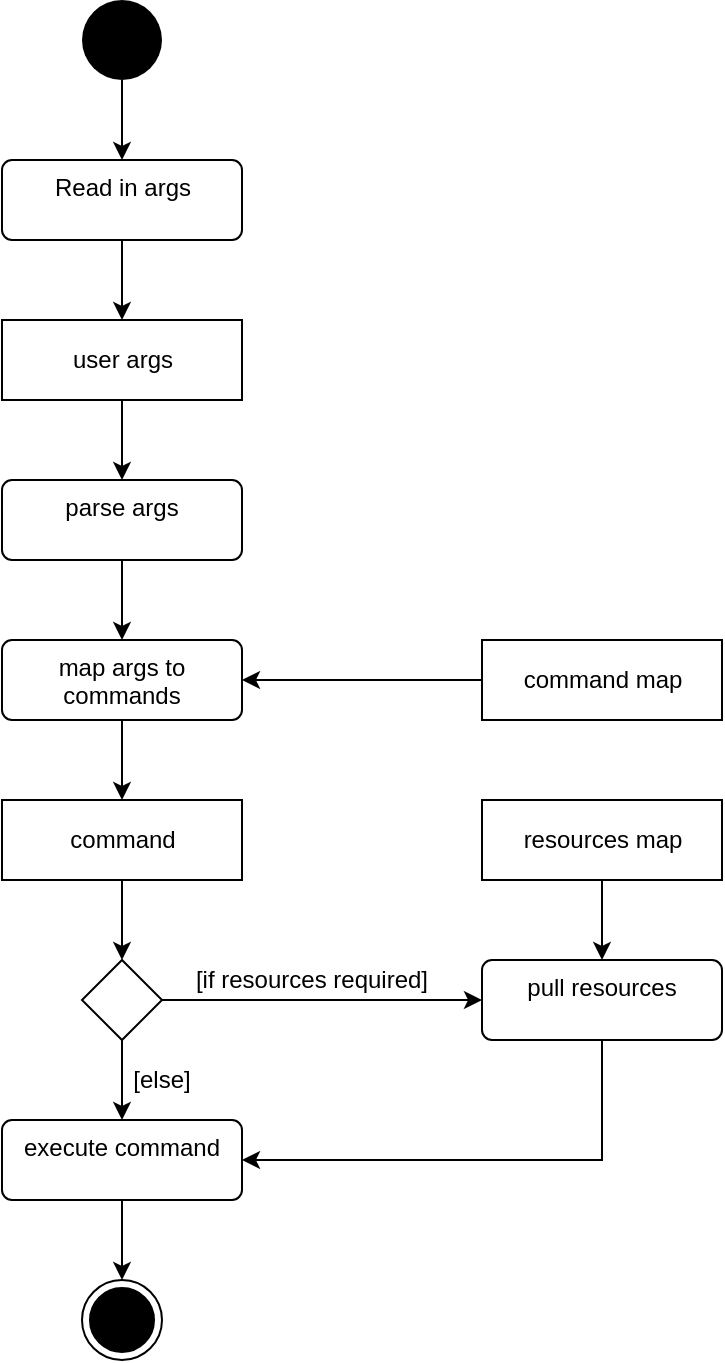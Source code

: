 <mxfile version="13.10.0" type="device"><diagram id="F_71wd3Y5R8NQwF1FRAh" name="Page-1"><mxGraphModel dx="1422" dy="763" grid="1" gridSize="10" guides="1" tooltips="1" connect="1" arrows="1" fold="1" page="1" pageScale="1" pageWidth="850" pageHeight="1100" math="0" shadow="0"><root><mxCell id="0"/><mxCell id="1" parent="0"/><mxCell id="qLeRQ0rmSu1AlfA-Dty9-11" style="edgeStyle=orthogonalEdgeStyle;rounded=0;orthogonalLoop=1;jettySize=auto;html=1;exitX=0.5;exitY=1;exitDx=0;exitDy=0;entryX=0.5;entryY=0;entryDx=0;entryDy=0;" parent="1" source="qLeRQ0rmSu1AlfA-Dty9-2" target="qLeRQ0rmSu1AlfA-Dty9-5" edge="1"><mxGeometry relative="1" as="geometry"/></mxCell><mxCell id="qLeRQ0rmSu1AlfA-Dty9-2" value="" style="ellipse;fillColor=#000000;strokeColor=none;" parent="1" vertex="1"><mxGeometry x="80" y="40" width="40" height="40" as="geometry"/></mxCell><mxCell id="qLeRQ0rmSu1AlfA-Dty9-3" value="" style="ellipse;html=1;shape=endState;fillColor=#000000;strokeColor=#000000;" parent="1" vertex="1"><mxGeometry x="80" y="680" width="40" height="40" as="geometry"/></mxCell><mxCell id="qLeRQ0rmSu1AlfA-Dty9-15" style="edgeStyle=orthogonalEdgeStyle;rounded=0;orthogonalLoop=1;jettySize=auto;html=1;entryX=1;entryY=0.5;entryDx=0;entryDy=0;" parent="1" source="qLeRQ0rmSu1AlfA-Dty9-4" target="qLeRQ0rmSu1AlfA-Dty9-13" edge="1"><mxGeometry relative="1" as="geometry"/></mxCell><mxCell id="qLeRQ0rmSu1AlfA-Dty9-4" value="command map" style="html=1;" parent="1" vertex="1"><mxGeometry x="280" y="360" width="120" height="40" as="geometry"/></mxCell><mxCell id="qLeRQ0rmSu1AlfA-Dty9-12" style="edgeStyle=orthogonalEdgeStyle;rounded=0;orthogonalLoop=1;jettySize=auto;html=1;exitX=0.5;exitY=1;exitDx=0;exitDy=0;entryX=0.5;entryY=0;entryDx=0;entryDy=0;" parent="1" source="qLeRQ0rmSu1AlfA-Dty9-5" target="qLeRQ0rmSu1AlfA-Dty9-10" edge="1"><mxGeometry relative="1" as="geometry"/></mxCell><mxCell id="qLeRQ0rmSu1AlfA-Dty9-5" value="Read in args" style="html=1;align=center;verticalAlign=top;rounded=1;absoluteArcSize=1;arcSize=10;dashed=0;" parent="1" vertex="1"><mxGeometry x="40" y="120" width="120" height="40" as="geometry"/></mxCell><mxCell id="qLeRQ0rmSu1AlfA-Dty9-29" style="edgeStyle=orthogonalEdgeStyle;rounded=0;orthogonalLoop=1;jettySize=auto;html=1;exitX=0.5;exitY=1;exitDx=0;exitDy=0;entryX=0.5;entryY=0;entryDx=0;entryDy=0;" parent="1" source="qLeRQ0rmSu1AlfA-Dty9-9" target="qLeRQ0rmSu1AlfA-Dty9-27" edge="1"><mxGeometry relative="1" as="geometry"/></mxCell><mxCell id="qLeRQ0rmSu1AlfA-Dty9-9" value="resources map" style="html=1;" parent="1" vertex="1"><mxGeometry x="280" y="440" width="120" height="40" as="geometry"/></mxCell><mxCell id="NnzrcRaqo42xJ58gg78U-2" style="edgeStyle=orthogonalEdgeStyle;rounded=0;orthogonalLoop=1;jettySize=auto;html=1;" edge="1" parent="1" source="qLeRQ0rmSu1AlfA-Dty9-10" target="NnzrcRaqo42xJ58gg78U-1"><mxGeometry relative="1" as="geometry"/></mxCell><mxCell id="qLeRQ0rmSu1AlfA-Dty9-10" value="user args" style="html=1;" parent="1" vertex="1"><mxGeometry x="40" y="200" width="120" height="40" as="geometry"/></mxCell><mxCell id="qLeRQ0rmSu1AlfA-Dty9-23" style="edgeStyle=orthogonalEdgeStyle;rounded=0;orthogonalLoop=1;jettySize=auto;html=1;" parent="1" source="qLeRQ0rmSu1AlfA-Dty9-13" target="qLeRQ0rmSu1AlfA-Dty9-21" edge="1"><mxGeometry relative="1" as="geometry"/></mxCell><mxCell id="qLeRQ0rmSu1AlfA-Dty9-13" value="map args to commands" style="html=1;align=center;verticalAlign=top;rounded=1;absoluteArcSize=1;arcSize=10;dashed=0;whiteSpace=wrap;" parent="1" vertex="1"><mxGeometry x="40" y="360" width="120" height="40" as="geometry"/></mxCell><mxCell id="qLeRQ0rmSu1AlfA-Dty9-24" style="edgeStyle=orthogonalEdgeStyle;rounded=0;orthogonalLoop=1;jettySize=auto;html=1;entryX=0.5;entryY=0;entryDx=0;entryDy=0;" parent="1" source="qLeRQ0rmSu1AlfA-Dty9-21" edge="1"><mxGeometry relative="1" as="geometry"><mxPoint x="100" y="520" as="targetPoint"/></mxGeometry></mxCell><mxCell id="qLeRQ0rmSu1AlfA-Dty9-21" value="command" style="html=1;" parent="1" vertex="1"><mxGeometry x="40" y="440" width="120" height="40" as="geometry"/></mxCell><mxCell id="qLeRQ0rmSu1AlfA-Dty9-28" style="edgeStyle=orthogonalEdgeStyle;rounded=0;orthogonalLoop=1;jettySize=auto;html=1;exitX=1;exitY=0.5;exitDx=0;exitDy=0;entryX=0;entryY=0.5;entryDx=0;entryDy=0;" parent="1" source="qLeRQ0rmSu1AlfA-Dty9-25" target="qLeRQ0rmSu1AlfA-Dty9-27" edge="1"><mxGeometry relative="1" as="geometry"/></mxCell><mxCell id="qLeRQ0rmSu1AlfA-Dty9-33" style="edgeStyle=orthogonalEdgeStyle;rounded=0;orthogonalLoop=1;jettySize=auto;html=1;exitX=0.5;exitY=1;exitDx=0;exitDy=0;entryX=0.5;entryY=0;entryDx=0;entryDy=0;" parent="1" source="qLeRQ0rmSu1AlfA-Dty9-25" target="qLeRQ0rmSu1AlfA-Dty9-32" edge="1"><mxGeometry relative="1" as="geometry"/></mxCell><mxCell id="qLeRQ0rmSu1AlfA-Dty9-25" value="" style="rhombus;" parent="1" vertex="1"><mxGeometry x="80" y="520" width="40" height="40" as="geometry"/></mxCell><mxCell id="qLeRQ0rmSu1AlfA-Dty9-35" style="edgeStyle=orthogonalEdgeStyle;rounded=0;orthogonalLoop=1;jettySize=auto;html=1;entryX=1;entryY=0.5;entryDx=0;entryDy=0;" parent="1" source="qLeRQ0rmSu1AlfA-Dty9-27" target="qLeRQ0rmSu1AlfA-Dty9-32" edge="1"><mxGeometry relative="1" as="geometry"><Array as="points"><mxPoint x="340" y="620"/></Array></mxGeometry></mxCell><mxCell id="qLeRQ0rmSu1AlfA-Dty9-27" value="pull resources" style="html=1;align=center;verticalAlign=top;rounded=1;absoluteArcSize=1;arcSize=10;dashed=0;whiteSpace=wrap;" parent="1" vertex="1"><mxGeometry x="280" y="520" width="120" height="40" as="geometry"/></mxCell><mxCell id="qLeRQ0rmSu1AlfA-Dty9-30" value="[if resources required]" style="text;html=1;strokeColor=none;fillColor=none;align=center;verticalAlign=middle;whiteSpace=wrap;rounded=0;" parent="1" vertex="1"><mxGeometry x="120" y="520" width="150" height="20" as="geometry"/></mxCell><mxCell id="qLeRQ0rmSu1AlfA-Dty9-36" style="edgeStyle=orthogonalEdgeStyle;rounded=0;orthogonalLoop=1;jettySize=auto;html=1;exitX=0.5;exitY=1;exitDx=0;exitDy=0;entryX=0.5;entryY=0;entryDx=0;entryDy=0;" parent="1" source="qLeRQ0rmSu1AlfA-Dty9-32" target="qLeRQ0rmSu1AlfA-Dty9-3" edge="1"><mxGeometry relative="1" as="geometry"/></mxCell><mxCell id="qLeRQ0rmSu1AlfA-Dty9-32" value="execute command" style="html=1;align=center;verticalAlign=top;rounded=1;absoluteArcSize=1;arcSize=10;dashed=0;whiteSpace=wrap;" parent="1" vertex="1"><mxGeometry x="40" y="600" width="120" height="40" as="geometry"/></mxCell><mxCell id="qLeRQ0rmSu1AlfA-Dty9-34" value="[else]" style="text;html=1;strokeColor=none;fillColor=none;align=center;verticalAlign=middle;whiteSpace=wrap;rounded=0;" parent="1" vertex="1"><mxGeometry x="100" y="570" width="40" height="20" as="geometry"/></mxCell><mxCell id="NnzrcRaqo42xJ58gg78U-3" style="edgeStyle=orthogonalEdgeStyle;rounded=0;orthogonalLoop=1;jettySize=auto;html=1;" edge="1" parent="1" source="NnzrcRaqo42xJ58gg78U-1" target="qLeRQ0rmSu1AlfA-Dty9-13"><mxGeometry relative="1" as="geometry"/></mxCell><mxCell id="NnzrcRaqo42xJ58gg78U-1" value="parse args" style="html=1;align=center;verticalAlign=top;rounded=1;absoluteArcSize=1;arcSize=10;dashed=0;whiteSpace=wrap;" vertex="1" parent="1"><mxGeometry x="40" y="280" width="120" height="40" as="geometry"/></mxCell></root></mxGraphModel></diagram></mxfile>